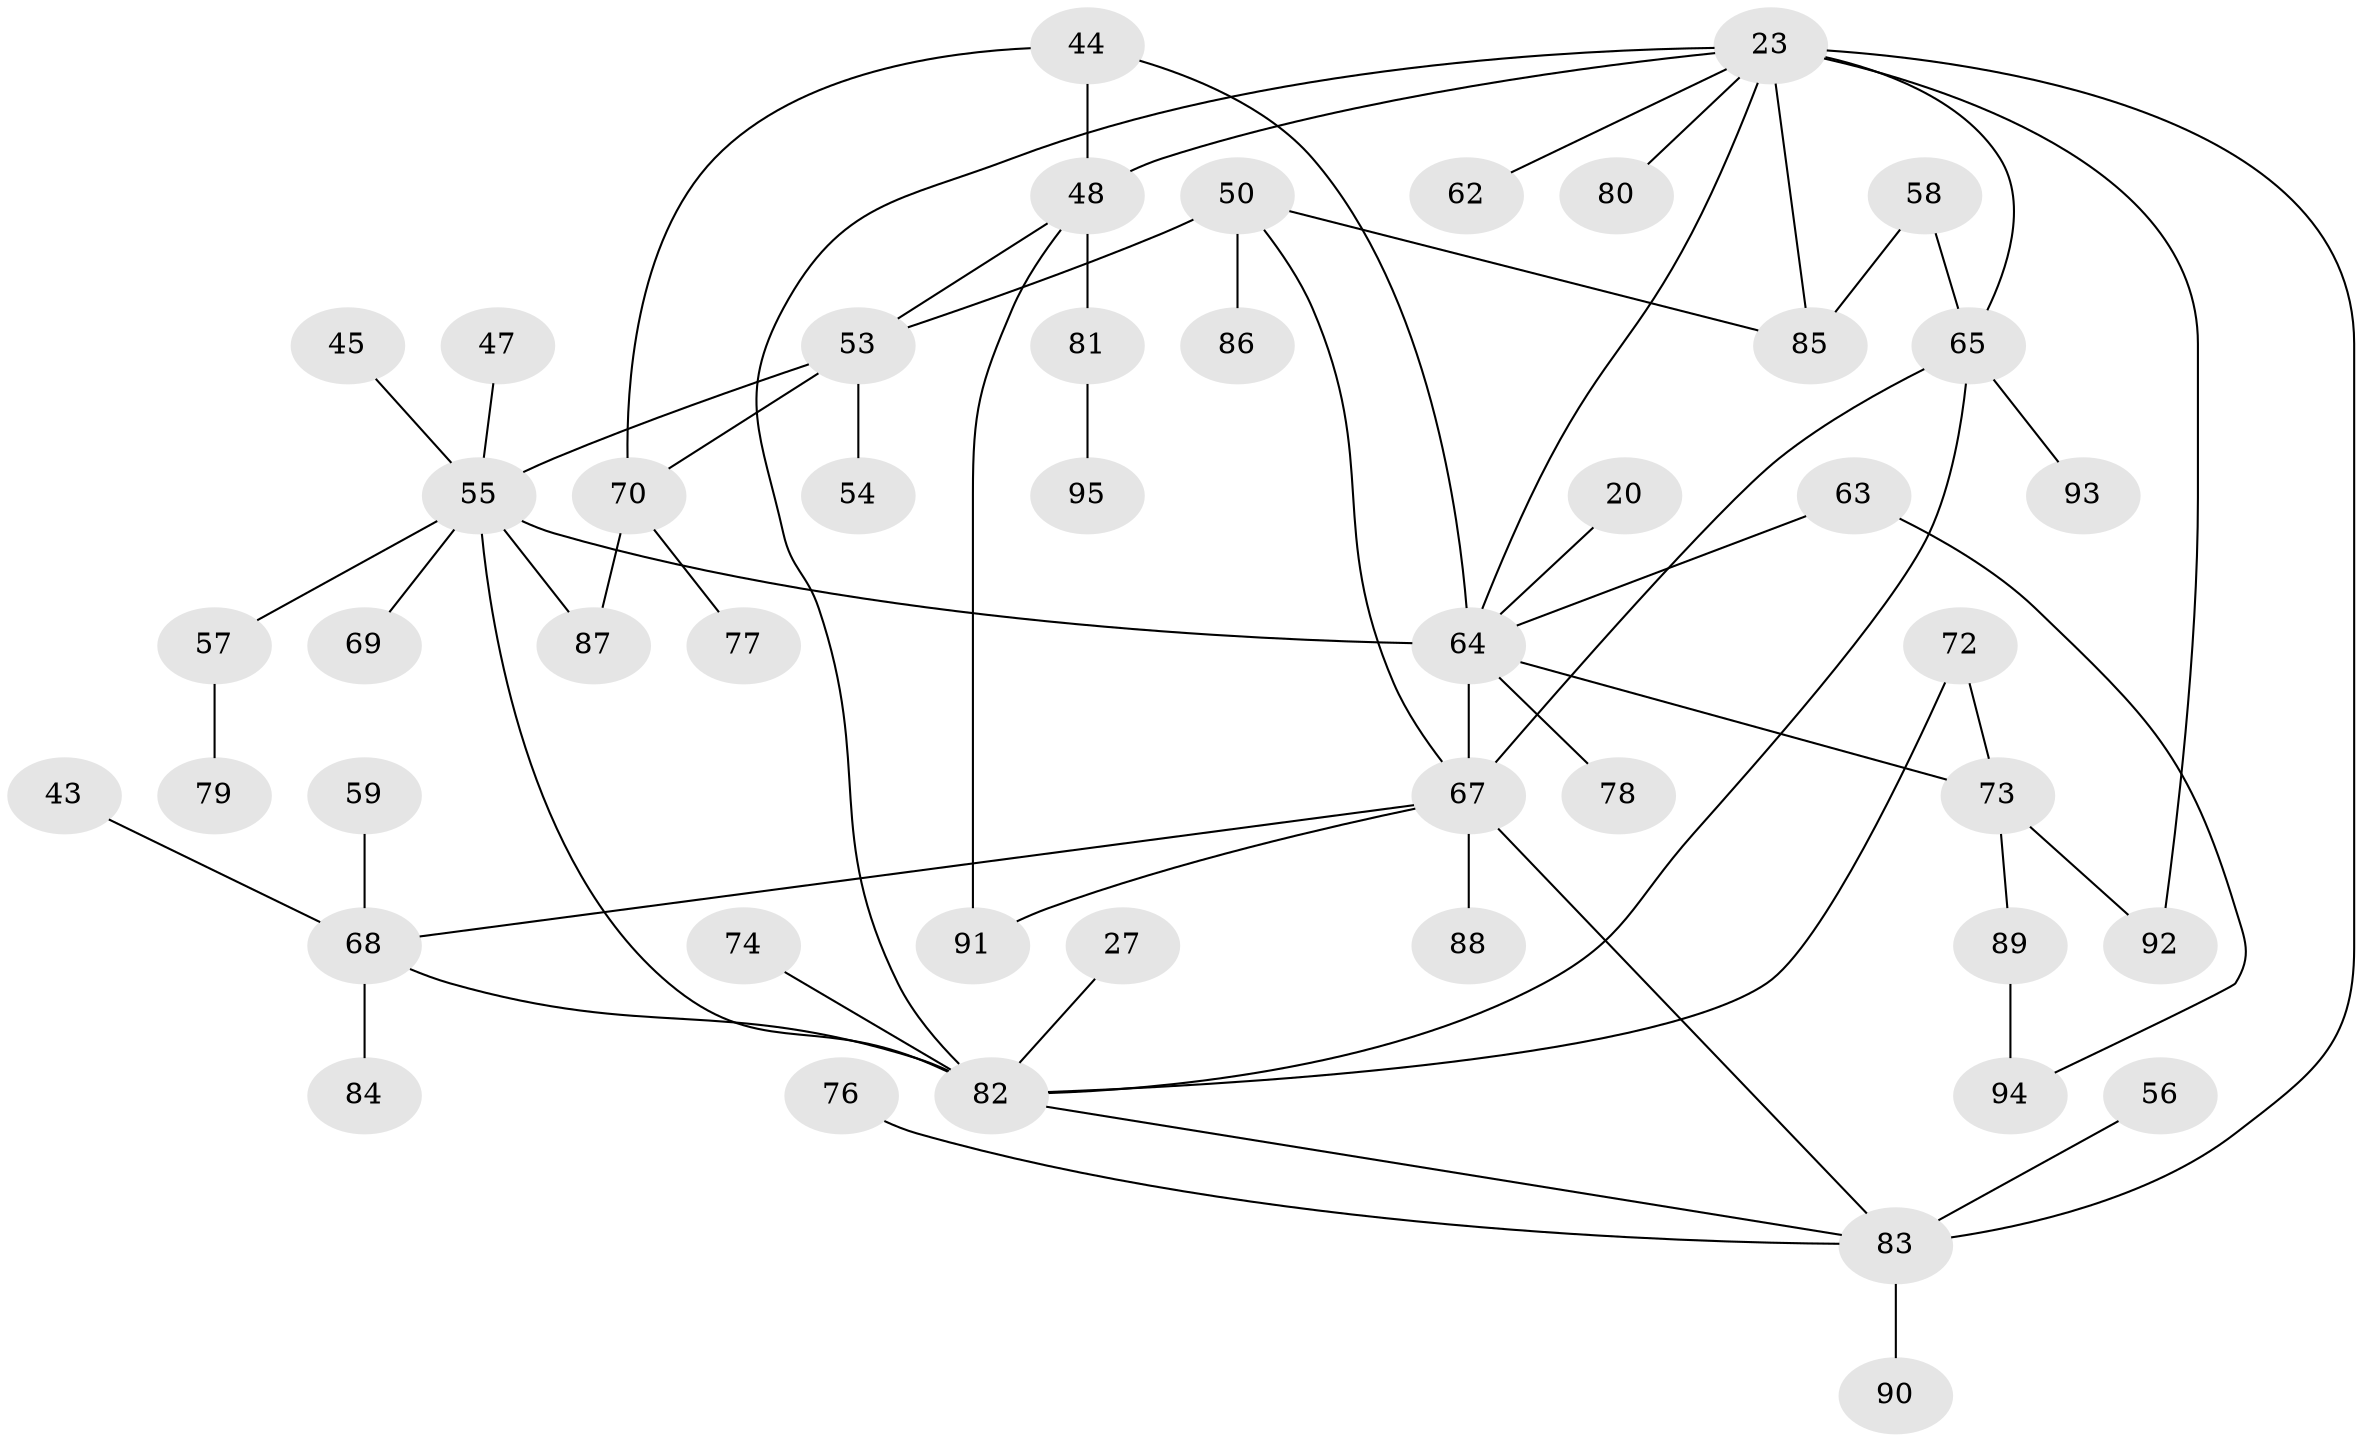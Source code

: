 // original degree distribution, {5: 0.07368421052631578, 3: 0.2, 8: 0.010526315789473684, 2: 0.24210526315789474, 7: 0.031578947368421054, 4: 0.08421052631578947, 1: 0.3263157894736842, 6: 0.031578947368421054}
// Generated by graph-tools (version 1.1) at 2025/42/03/09/25 04:42:57]
// undirected, 47 vertices, 63 edges
graph export_dot {
graph [start="1"]
  node [color=gray90,style=filled];
  20;
  23 [super="+12+6"];
  27;
  43;
  44 [super="+42"];
  45;
  47;
  48 [super="+10+9"];
  50;
  53 [super="+14+41+31"];
  54;
  55 [super="+19+30+46"];
  56;
  57;
  58 [super="+37"];
  59;
  62;
  63;
  64 [super="+8+18"];
  65 [super="+25"];
  67 [super="+3+49"];
  68 [super="+60+61"];
  69;
  70;
  72;
  73 [super="+71"];
  74;
  76;
  77;
  78;
  79;
  80 [super="+11"];
  81;
  82 [super="+75+16"];
  83 [super="+40"];
  84;
  85 [super="+66"];
  86;
  87 [super="+28"];
  88;
  89;
  90;
  91 [super="+38+35+39"];
  92;
  93;
  94;
  95;
  20 -- 64;
  23 -- 62;
  23 -- 85 [weight=2];
  23 -- 64;
  23 -- 48 [weight=2];
  23 -- 82 [weight=2];
  23 -- 92;
  23 -- 65 [weight=3];
  23 -- 80;
  23 -- 83;
  27 -- 82;
  43 -- 68;
  44 -- 70;
  44 -- 64 [weight=2];
  44 -- 48 [weight=2];
  45 -- 55;
  47 -- 55;
  48 -- 81;
  48 -- 53;
  48 -- 91;
  50 -- 86;
  50 -- 85;
  50 -- 53;
  50 -- 67;
  53 -- 70;
  53 -- 54;
  53 -- 55;
  55 -- 69;
  55 -- 57;
  55 -- 64 [weight=2];
  55 -- 82 [weight=2];
  55 -- 87;
  56 -- 83;
  57 -- 79;
  58 -- 65;
  58 -- 85;
  59 -- 68;
  63 -- 94;
  63 -- 64;
  64 -- 67 [weight=3];
  64 -- 78;
  64 -- 73;
  65 -- 93;
  65 -- 67 [weight=2];
  65 -- 82 [weight=2];
  67 -- 83;
  67 -- 88;
  67 -- 91;
  67 -- 68;
  68 -- 82;
  68 -- 84;
  70 -- 77;
  70 -- 87;
  72 -- 82;
  72 -- 73;
  73 -- 89;
  73 -- 92;
  74 -- 82;
  76 -- 83;
  81 -- 95;
  82 -- 83;
  83 -- 90;
  89 -- 94;
}
